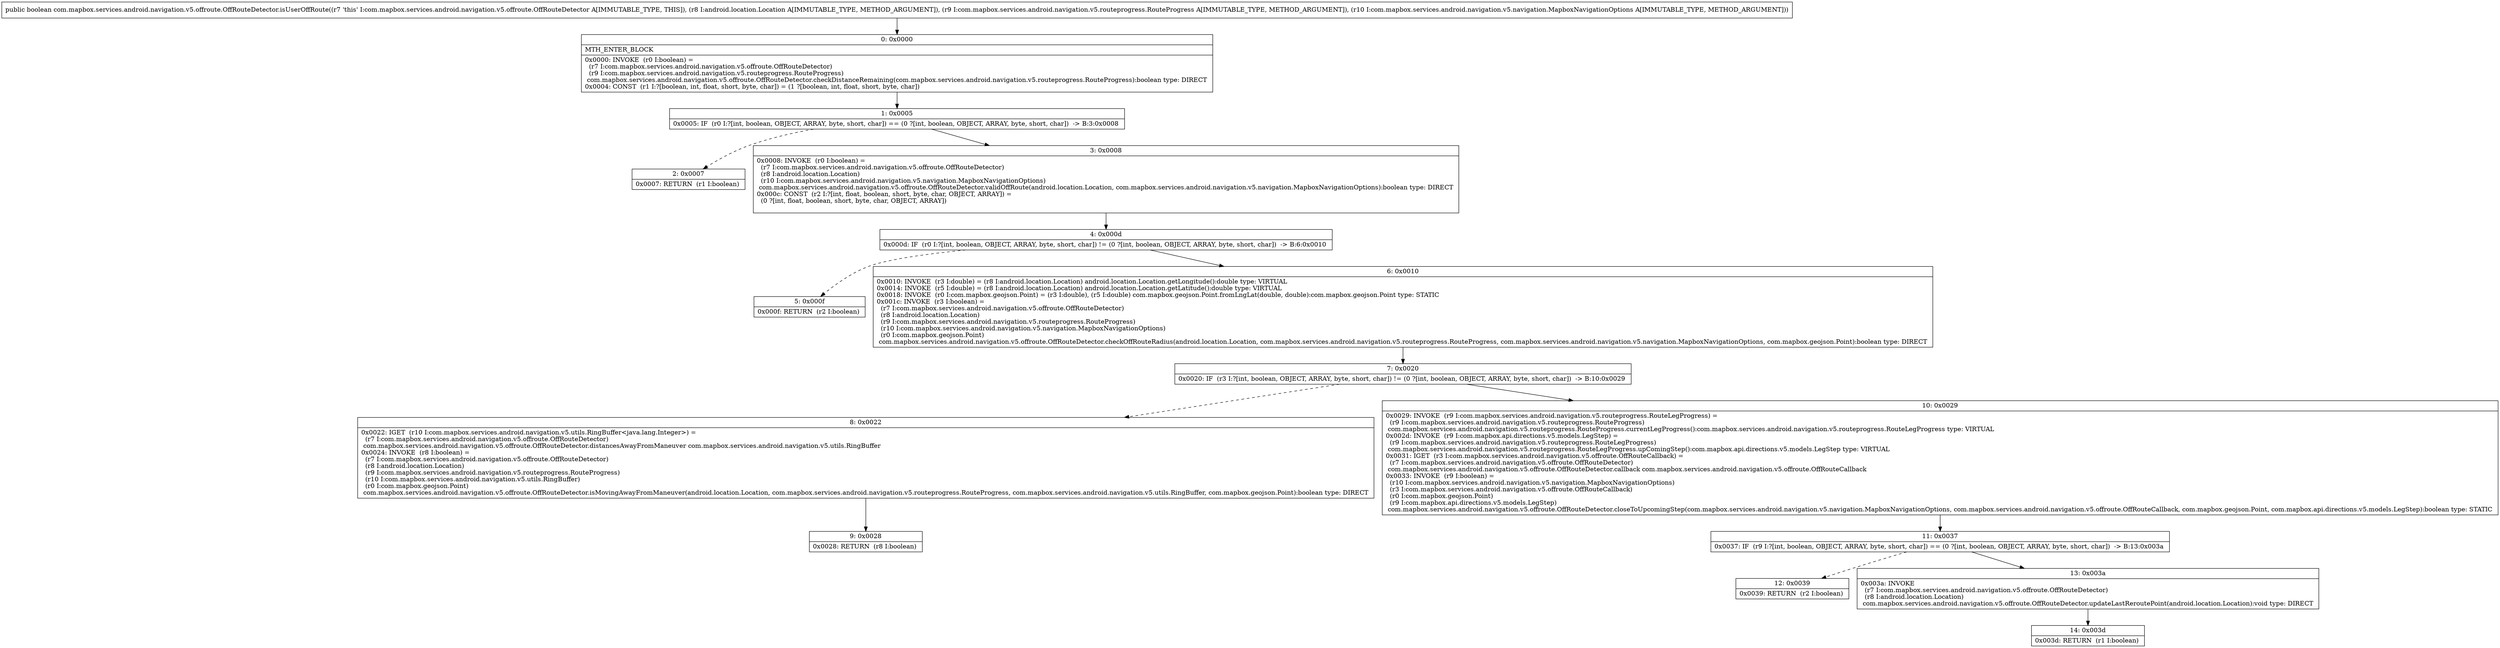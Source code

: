 digraph "CFG forcom.mapbox.services.android.navigation.v5.offroute.OffRouteDetector.isUserOffRoute(Landroid\/location\/Location;Lcom\/mapbox\/services\/android\/navigation\/v5\/routeprogress\/RouteProgress;Lcom\/mapbox\/services\/android\/navigation\/v5\/navigation\/MapboxNavigationOptions;)Z" {
Node_0 [shape=record,label="{0\:\ 0x0000|MTH_ENTER_BLOCK\l|0x0000: INVOKE  (r0 I:boolean) = \l  (r7 I:com.mapbox.services.android.navigation.v5.offroute.OffRouteDetector)\l  (r9 I:com.mapbox.services.android.navigation.v5.routeprogress.RouteProgress)\l com.mapbox.services.android.navigation.v5.offroute.OffRouteDetector.checkDistanceRemaining(com.mapbox.services.android.navigation.v5.routeprogress.RouteProgress):boolean type: DIRECT \l0x0004: CONST  (r1 I:?[boolean, int, float, short, byte, char]) = (1 ?[boolean, int, float, short, byte, char]) \l}"];
Node_1 [shape=record,label="{1\:\ 0x0005|0x0005: IF  (r0 I:?[int, boolean, OBJECT, ARRAY, byte, short, char]) == (0 ?[int, boolean, OBJECT, ARRAY, byte, short, char])  \-\> B:3:0x0008 \l}"];
Node_2 [shape=record,label="{2\:\ 0x0007|0x0007: RETURN  (r1 I:boolean) \l}"];
Node_3 [shape=record,label="{3\:\ 0x0008|0x0008: INVOKE  (r0 I:boolean) = \l  (r7 I:com.mapbox.services.android.navigation.v5.offroute.OffRouteDetector)\l  (r8 I:android.location.Location)\l  (r10 I:com.mapbox.services.android.navigation.v5.navigation.MapboxNavigationOptions)\l com.mapbox.services.android.navigation.v5.offroute.OffRouteDetector.validOffRoute(android.location.Location, com.mapbox.services.android.navigation.v5.navigation.MapboxNavigationOptions):boolean type: DIRECT \l0x000c: CONST  (r2 I:?[int, float, boolean, short, byte, char, OBJECT, ARRAY]) = \l  (0 ?[int, float, boolean, short, byte, char, OBJECT, ARRAY])\l \l}"];
Node_4 [shape=record,label="{4\:\ 0x000d|0x000d: IF  (r0 I:?[int, boolean, OBJECT, ARRAY, byte, short, char]) != (0 ?[int, boolean, OBJECT, ARRAY, byte, short, char])  \-\> B:6:0x0010 \l}"];
Node_5 [shape=record,label="{5\:\ 0x000f|0x000f: RETURN  (r2 I:boolean) \l}"];
Node_6 [shape=record,label="{6\:\ 0x0010|0x0010: INVOKE  (r3 I:double) = (r8 I:android.location.Location) android.location.Location.getLongitude():double type: VIRTUAL \l0x0014: INVOKE  (r5 I:double) = (r8 I:android.location.Location) android.location.Location.getLatitude():double type: VIRTUAL \l0x0018: INVOKE  (r0 I:com.mapbox.geojson.Point) = (r3 I:double), (r5 I:double) com.mapbox.geojson.Point.fromLngLat(double, double):com.mapbox.geojson.Point type: STATIC \l0x001c: INVOKE  (r3 I:boolean) = \l  (r7 I:com.mapbox.services.android.navigation.v5.offroute.OffRouteDetector)\l  (r8 I:android.location.Location)\l  (r9 I:com.mapbox.services.android.navigation.v5.routeprogress.RouteProgress)\l  (r10 I:com.mapbox.services.android.navigation.v5.navigation.MapboxNavigationOptions)\l  (r0 I:com.mapbox.geojson.Point)\l com.mapbox.services.android.navigation.v5.offroute.OffRouteDetector.checkOffRouteRadius(android.location.Location, com.mapbox.services.android.navigation.v5.routeprogress.RouteProgress, com.mapbox.services.android.navigation.v5.navigation.MapboxNavigationOptions, com.mapbox.geojson.Point):boolean type: DIRECT \l}"];
Node_7 [shape=record,label="{7\:\ 0x0020|0x0020: IF  (r3 I:?[int, boolean, OBJECT, ARRAY, byte, short, char]) != (0 ?[int, boolean, OBJECT, ARRAY, byte, short, char])  \-\> B:10:0x0029 \l}"];
Node_8 [shape=record,label="{8\:\ 0x0022|0x0022: IGET  (r10 I:com.mapbox.services.android.navigation.v5.utils.RingBuffer\<java.lang.Integer\>) = \l  (r7 I:com.mapbox.services.android.navigation.v5.offroute.OffRouteDetector)\l com.mapbox.services.android.navigation.v5.offroute.OffRouteDetector.distancesAwayFromManeuver com.mapbox.services.android.navigation.v5.utils.RingBuffer \l0x0024: INVOKE  (r8 I:boolean) = \l  (r7 I:com.mapbox.services.android.navigation.v5.offroute.OffRouteDetector)\l  (r8 I:android.location.Location)\l  (r9 I:com.mapbox.services.android.navigation.v5.routeprogress.RouteProgress)\l  (r10 I:com.mapbox.services.android.navigation.v5.utils.RingBuffer)\l  (r0 I:com.mapbox.geojson.Point)\l com.mapbox.services.android.navigation.v5.offroute.OffRouteDetector.isMovingAwayFromManeuver(android.location.Location, com.mapbox.services.android.navigation.v5.routeprogress.RouteProgress, com.mapbox.services.android.navigation.v5.utils.RingBuffer, com.mapbox.geojson.Point):boolean type: DIRECT \l}"];
Node_9 [shape=record,label="{9\:\ 0x0028|0x0028: RETURN  (r8 I:boolean) \l}"];
Node_10 [shape=record,label="{10\:\ 0x0029|0x0029: INVOKE  (r9 I:com.mapbox.services.android.navigation.v5.routeprogress.RouteLegProgress) = \l  (r9 I:com.mapbox.services.android.navigation.v5.routeprogress.RouteProgress)\l com.mapbox.services.android.navigation.v5.routeprogress.RouteProgress.currentLegProgress():com.mapbox.services.android.navigation.v5.routeprogress.RouteLegProgress type: VIRTUAL \l0x002d: INVOKE  (r9 I:com.mapbox.api.directions.v5.models.LegStep) = \l  (r9 I:com.mapbox.services.android.navigation.v5.routeprogress.RouteLegProgress)\l com.mapbox.services.android.navigation.v5.routeprogress.RouteLegProgress.upComingStep():com.mapbox.api.directions.v5.models.LegStep type: VIRTUAL \l0x0031: IGET  (r3 I:com.mapbox.services.android.navigation.v5.offroute.OffRouteCallback) = \l  (r7 I:com.mapbox.services.android.navigation.v5.offroute.OffRouteDetector)\l com.mapbox.services.android.navigation.v5.offroute.OffRouteDetector.callback com.mapbox.services.android.navigation.v5.offroute.OffRouteCallback \l0x0033: INVOKE  (r9 I:boolean) = \l  (r10 I:com.mapbox.services.android.navigation.v5.navigation.MapboxNavigationOptions)\l  (r3 I:com.mapbox.services.android.navigation.v5.offroute.OffRouteCallback)\l  (r0 I:com.mapbox.geojson.Point)\l  (r9 I:com.mapbox.api.directions.v5.models.LegStep)\l com.mapbox.services.android.navigation.v5.offroute.OffRouteDetector.closeToUpcomingStep(com.mapbox.services.android.navigation.v5.navigation.MapboxNavigationOptions, com.mapbox.services.android.navigation.v5.offroute.OffRouteCallback, com.mapbox.geojson.Point, com.mapbox.api.directions.v5.models.LegStep):boolean type: STATIC \l}"];
Node_11 [shape=record,label="{11\:\ 0x0037|0x0037: IF  (r9 I:?[int, boolean, OBJECT, ARRAY, byte, short, char]) == (0 ?[int, boolean, OBJECT, ARRAY, byte, short, char])  \-\> B:13:0x003a \l}"];
Node_12 [shape=record,label="{12\:\ 0x0039|0x0039: RETURN  (r2 I:boolean) \l}"];
Node_13 [shape=record,label="{13\:\ 0x003a|0x003a: INVOKE  \l  (r7 I:com.mapbox.services.android.navigation.v5.offroute.OffRouteDetector)\l  (r8 I:android.location.Location)\l com.mapbox.services.android.navigation.v5.offroute.OffRouteDetector.updateLastReroutePoint(android.location.Location):void type: DIRECT \l}"];
Node_14 [shape=record,label="{14\:\ 0x003d|0x003d: RETURN  (r1 I:boolean) \l}"];
MethodNode[shape=record,label="{public boolean com.mapbox.services.android.navigation.v5.offroute.OffRouteDetector.isUserOffRoute((r7 'this' I:com.mapbox.services.android.navigation.v5.offroute.OffRouteDetector A[IMMUTABLE_TYPE, THIS]), (r8 I:android.location.Location A[IMMUTABLE_TYPE, METHOD_ARGUMENT]), (r9 I:com.mapbox.services.android.navigation.v5.routeprogress.RouteProgress A[IMMUTABLE_TYPE, METHOD_ARGUMENT]), (r10 I:com.mapbox.services.android.navigation.v5.navigation.MapboxNavigationOptions A[IMMUTABLE_TYPE, METHOD_ARGUMENT])) }"];
MethodNode -> Node_0;
Node_0 -> Node_1;
Node_1 -> Node_2[style=dashed];
Node_1 -> Node_3;
Node_3 -> Node_4;
Node_4 -> Node_5[style=dashed];
Node_4 -> Node_6;
Node_6 -> Node_7;
Node_7 -> Node_8[style=dashed];
Node_7 -> Node_10;
Node_8 -> Node_9;
Node_10 -> Node_11;
Node_11 -> Node_12[style=dashed];
Node_11 -> Node_13;
Node_13 -> Node_14;
}

